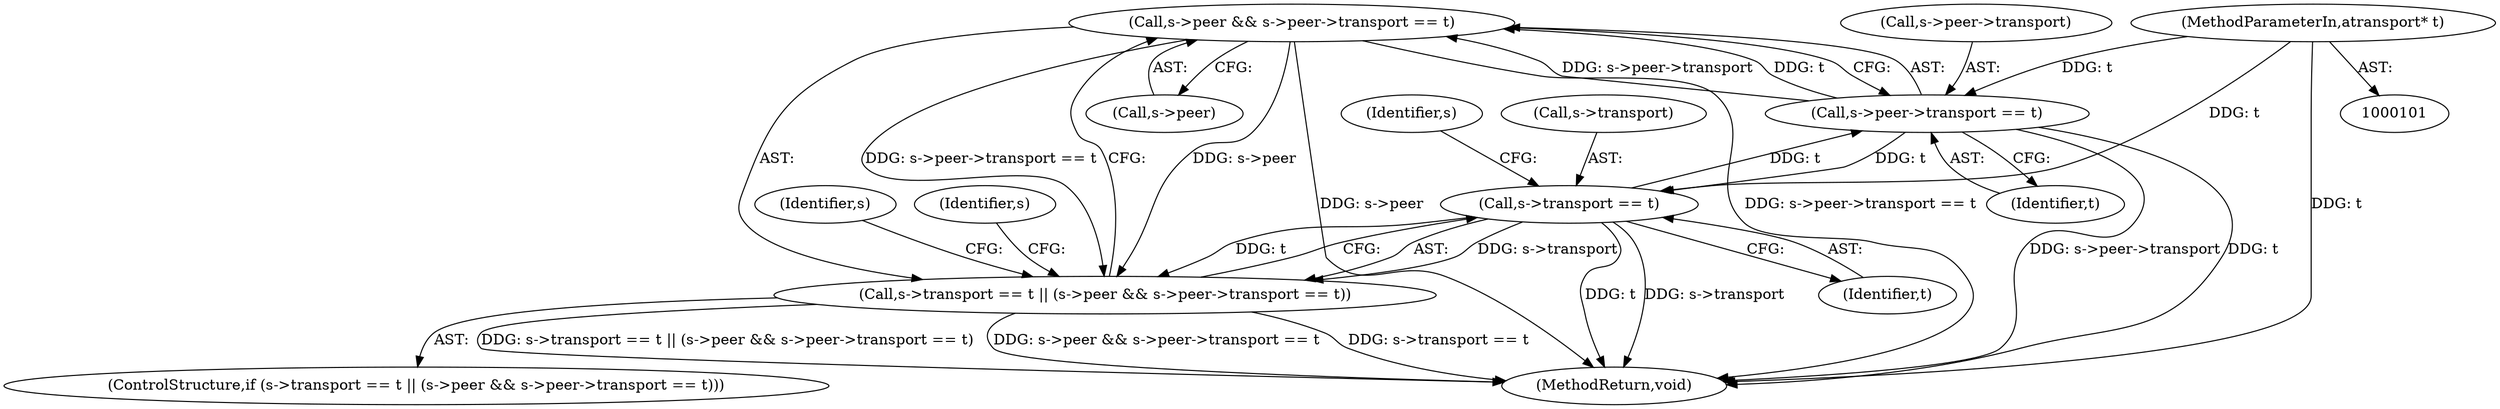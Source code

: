 digraph "0_Android_268068f25673242d1d5130d96202d3288c91b700@pointer" {
"1000135" [label="(Call,s->peer && s->peer->transport == t)"];
"1000139" [label="(Call,s->peer->transport == t)"];
"1000130" [label="(Call,s->transport == t)"];
"1000102" [label="(MethodParameterIn,atransport* t)"];
"1000129" [label="(Call,s->transport == t || (s->peer && s->peer->transport == t))"];
"1000150" [label="(MethodReturn,void)"];
"1000137" [label="(Identifier,s)"];
"1000134" [label="(Identifier,t)"];
"1000136" [label="(Call,s->peer)"];
"1000123" [label="(Identifier,s)"];
"1000131" [label="(Call,s->transport)"];
"1000145" [label="(Identifier,t)"];
"1000140" [label="(Call,s->peer->transport)"];
"1000102" [label="(MethodParameterIn,atransport* t)"];
"1000135" [label="(Call,s->peer && s->peer->transport == t)"];
"1000139" [label="(Call,s->peer->transport == t)"];
"1000148" [label="(Identifier,s)"];
"1000129" [label="(Call,s->transport == t || (s->peer && s->peer->transport == t))"];
"1000128" [label="(ControlStructure,if (s->transport == t || (s->peer && s->peer->transport == t)))"];
"1000130" [label="(Call,s->transport == t)"];
"1000135" -> "1000129"  [label="AST: "];
"1000135" -> "1000136"  [label="CFG: "];
"1000135" -> "1000139"  [label="CFG: "];
"1000136" -> "1000135"  [label="AST: "];
"1000139" -> "1000135"  [label="AST: "];
"1000129" -> "1000135"  [label="CFG: "];
"1000135" -> "1000150"  [label="DDG: s->peer->transport == t"];
"1000135" -> "1000150"  [label="DDG: s->peer"];
"1000135" -> "1000129"  [label="DDG: s->peer"];
"1000135" -> "1000129"  [label="DDG: s->peer->transport == t"];
"1000139" -> "1000135"  [label="DDG: s->peer->transport"];
"1000139" -> "1000135"  [label="DDG: t"];
"1000139" -> "1000145"  [label="CFG: "];
"1000140" -> "1000139"  [label="AST: "];
"1000145" -> "1000139"  [label="AST: "];
"1000139" -> "1000150"  [label="DDG: s->peer->transport"];
"1000139" -> "1000150"  [label="DDG: t"];
"1000139" -> "1000130"  [label="DDG: t"];
"1000130" -> "1000139"  [label="DDG: t"];
"1000102" -> "1000139"  [label="DDG: t"];
"1000130" -> "1000129"  [label="AST: "];
"1000130" -> "1000134"  [label="CFG: "];
"1000131" -> "1000130"  [label="AST: "];
"1000134" -> "1000130"  [label="AST: "];
"1000137" -> "1000130"  [label="CFG: "];
"1000129" -> "1000130"  [label="CFG: "];
"1000130" -> "1000150"  [label="DDG: t"];
"1000130" -> "1000150"  [label="DDG: s->transport"];
"1000130" -> "1000129"  [label="DDG: s->transport"];
"1000130" -> "1000129"  [label="DDG: t"];
"1000102" -> "1000130"  [label="DDG: t"];
"1000102" -> "1000101"  [label="AST: "];
"1000102" -> "1000150"  [label="DDG: t"];
"1000129" -> "1000128"  [label="AST: "];
"1000148" -> "1000129"  [label="CFG: "];
"1000123" -> "1000129"  [label="CFG: "];
"1000129" -> "1000150"  [label="DDG: s->transport == t"];
"1000129" -> "1000150"  [label="DDG: s->transport == t || (s->peer && s->peer->transport == t)"];
"1000129" -> "1000150"  [label="DDG: s->peer && s->peer->transport == t"];
}

